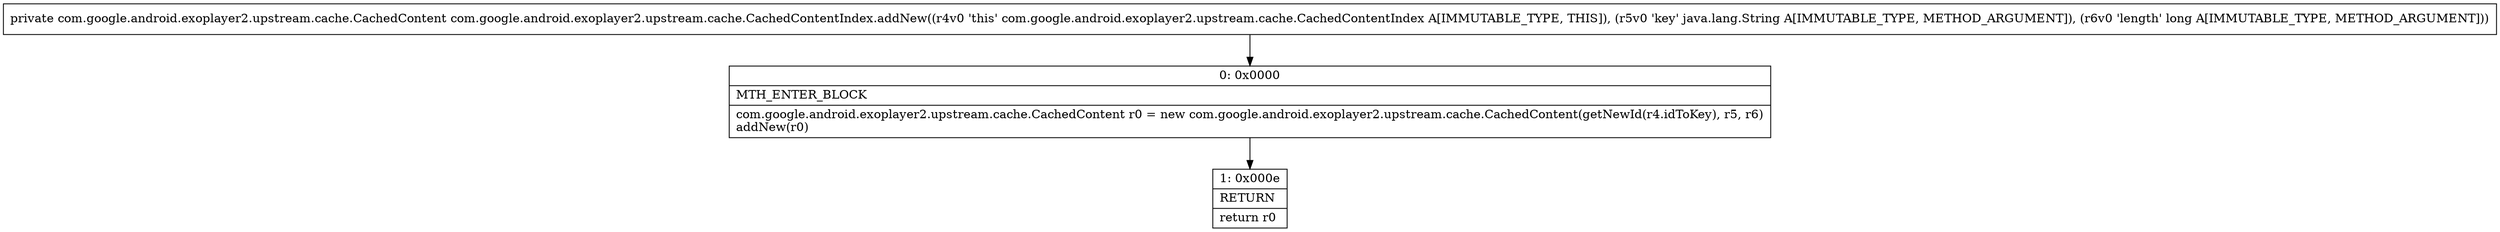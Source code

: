 digraph "CFG forcom.google.android.exoplayer2.upstream.cache.CachedContentIndex.addNew(Ljava\/lang\/String;J)Lcom\/google\/android\/exoplayer2\/upstream\/cache\/CachedContent;" {
Node_0 [shape=record,label="{0\:\ 0x0000|MTH_ENTER_BLOCK\l|com.google.android.exoplayer2.upstream.cache.CachedContent r0 = new com.google.android.exoplayer2.upstream.cache.CachedContent(getNewId(r4.idToKey), r5, r6)\laddNew(r0)\l}"];
Node_1 [shape=record,label="{1\:\ 0x000e|RETURN\l|return r0\l}"];
MethodNode[shape=record,label="{private com.google.android.exoplayer2.upstream.cache.CachedContent com.google.android.exoplayer2.upstream.cache.CachedContentIndex.addNew((r4v0 'this' com.google.android.exoplayer2.upstream.cache.CachedContentIndex A[IMMUTABLE_TYPE, THIS]), (r5v0 'key' java.lang.String A[IMMUTABLE_TYPE, METHOD_ARGUMENT]), (r6v0 'length' long A[IMMUTABLE_TYPE, METHOD_ARGUMENT])) }"];
MethodNode -> Node_0;
Node_0 -> Node_1;
}

